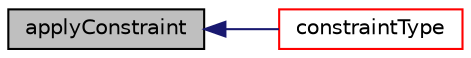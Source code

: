 digraph "applyConstraint"
{
  bgcolor="transparent";
  edge [fontname="Helvetica",fontsize="10",labelfontname="Helvetica",labelfontsize="10"];
  node [fontname="Helvetica",fontsize="10",shape=record];
  rankdir="LR";
  Node83 [label="applyConstraint",height=0.2,width=0.4,color="black", fillcolor="grey75", style="filled", fontcolor="black"];
  Node83 -> Node84 [dir="back",color="midnightblue",fontsize="10",style="solid",fontname="Helvetica"];
  Node84 [label="constraintType",height=0.2,width=0.4,color="red",URL="$a28477.html#a335b754aac77e6916c83e756c84fc60b",tooltip="Return the constraint type this pointPatch implements. "];
}
